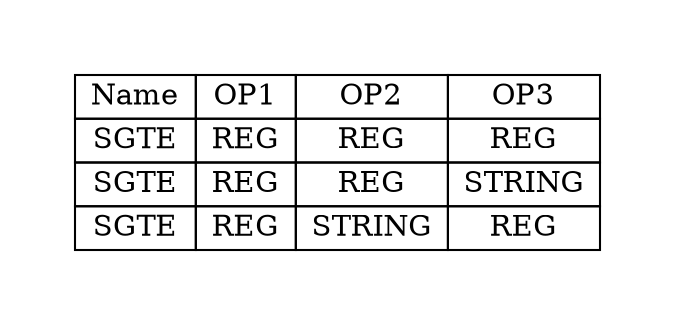 digraph{
graph [pad="0.5", nodesep="0.5", ranksep="2" ]
node [shape=plain]
Foo [label=<
<table border="0" cellborder="1" cellspacing="0">
<tr><td> Name </td> <td> OP1 </td><td> OP2 </td><td> OP3 </td> </tr>
<tr><td> SGTE </td><td> REG </td><td> REG </td><td> REG </td> </tr>
<tr><td> SGTE </td><td> REG </td><td> REG </td><td> STRING </td> </tr>
<tr><td> SGTE </td><td> REG </td><td> STRING </td><td> REG </td> </tr>
</table>>];
}
